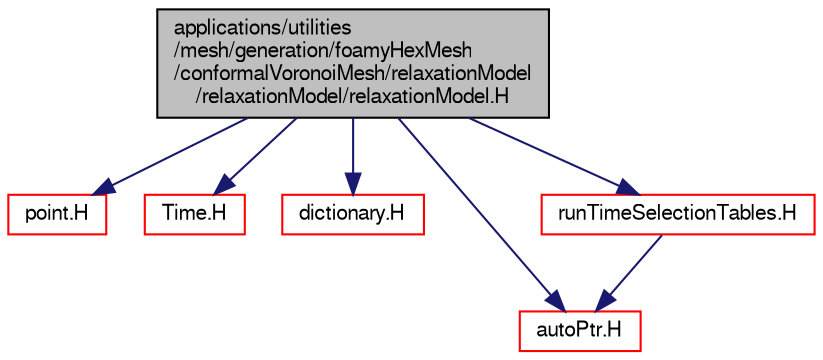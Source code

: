 digraph "applications/utilities/mesh/generation/foamyHexMesh/conformalVoronoiMesh/relaxationModel/relaxationModel/relaxationModel.H"
{
  bgcolor="transparent";
  edge [fontname="FreeSans",fontsize="10",labelfontname="FreeSans",labelfontsize="10"];
  node [fontname="FreeSans",fontsize="10",shape=record];
  Node0 [label="applications/utilities\l/mesh/generation/foamyHexMesh\l/conformalVoronoiMesh/relaxationModel\l/relaxationModel/relaxationModel.H",height=0.2,width=0.4,color="black", fillcolor="grey75", style="filled", fontcolor="black"];
  Node0 -> Node1 [color="midnightblue",fontsize="10",style="solid",fontname="FreeSans"];
  Node1 [label="point.H",height=0.2,width=0.4,color="red",URL="$a12059.html"];
  Node0 -> Node47 [color="midnightblue",fontsize="10",style="solid",fontname="FreeSans"];
  Node47 [label="Time.H",height=0.2,width=0.4,color="red",URL="$a09311.html"];
  Node0 -> Node86 [color="midnightblue",fontsize="10",style="solid",fontname="FreeSans"];
  Node86 [label="dictionary.H",height=0.2,width=0.4,color="red",URL="$a08804.html"];
  Node0 -> Node62 [color="midnightblue",fontsize="10",style="solid",fontname="FreeSans"];
  Node62 [label="autoPtr.H",height=0.2,width=0.4,color="red",URL="$a11078.html"];
  Node0 -> Node99 [color="midnightblue",fontsize="10",style="solid",fontname="FreeSans"];
  Node99 [label="runTimeSelectionTables.H",height=0.2,width=0.4,color="red",URL="$a09266.html",tooltip="Macros to ease declaration of run-time selection tables. "];
  Node99 -> Node62 [color="midnightblue",fontsize="10",style="solid",fontname="FreeSans"];
}
